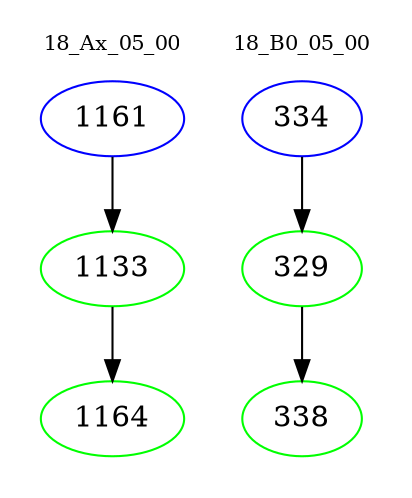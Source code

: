 digraph{
subgraph cluster_0 {
color = white
label = "18_Ax_05_00";
fontsize=10;
T0_1161 [label="1161", color="blue"]
T0_1161 -> T0_1133 [color="black"]
T0_1133 [label="1133", color="green"]
T0_1133 -> T0_1164 [color="black"]
T0_1164 [label="1164", color="green"]
}
subgraph cluster_1 {
color = white
label = "18_B0_05_00";
fontsize=10;
T1_334 [label="334", color="blue"]
T1_334 -> T1_329 [color="black"]
T1_329 [label="329", color="green"]
T1_329 -> T1_338 [color="black"]
T1_338 [label="338", color="green"]
}
}
